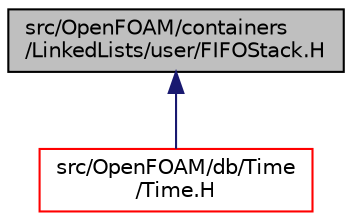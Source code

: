digraph "src/OpenFOAM/containers/LinkedLists/user/FIFOStack.H"
{
  bgcolor="transparent";
  edge [fontname="Helvetica",fontsize="10",labelfontname="Helvetica",labelfontsize="10"];
  node [fontname="Helvetica",fontsize="10",shape=record];
  Node51 [label="src/OpenFOAM/containers\l/LinkedLists/user/FIFOStack.H",height=0.2,width=0.4,color="black", fillcolor="grey75", style="filled", fontcolor="black"];
  Node51 -> Node52 [dir="back",color="midnightblue",fontsize="10",style="solid",fontname="Helvetica"];
  Node52 [label="src/OpenFOAM/db/Time\l/Time.H",height=0.2,width=0.4,color="red",URL="$a10025.html"];
}
